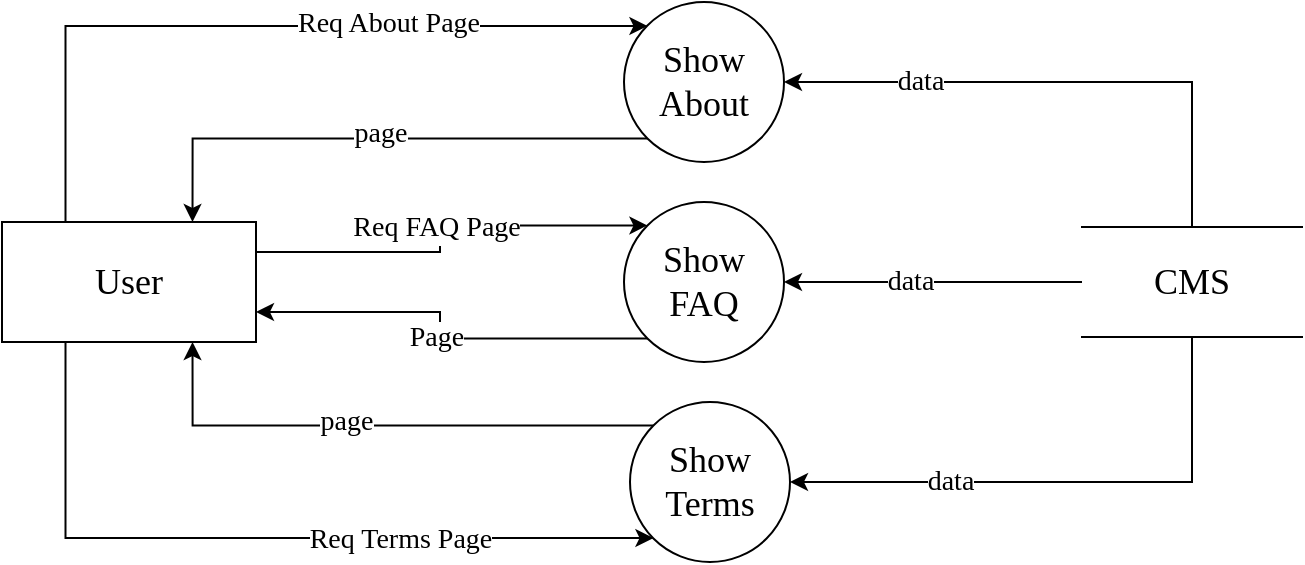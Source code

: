 <mxfile version="17.1.3" type="google"><diagram id="HeBkzXPH-GdMvk_lJBK_" name="Page-1"><mxGraphModel grid="1" gridSize="10" guides="1" tooltips="1" connect="1" arrows="1" page="1" fold="1" pageScale="1" pageWidth="827" pageHeight="1169" background="none" math="0" shadow="0"><root><mxCell id="0"/><mxCell id="1" parent="0"/><mxCell id="6l1TLSjAQP7HA2U_qRRk-19" value="" style="edgeStyle=orthogonalEdgeStyle;rounded=0;orthogonalLoop=1;jettySize=auto;html=1;fontFamily=Times New Roman;fontSize=16;entryX=0.25;entryY=1;entryDx=0;entryDy=0;exitX=1;exitY=0;exitDx=0;exitDy=0;" parent="1" edge="1"><mxGeometry relative="1" as="geometry"><mxPoint x="660" y="100" as="targetPoint"/></mxGeometry></mxCell><mxCell id="6l1TLSjAQP7HA2U_qRRk-21" style="edgeStyle=orthogonalEdgeStyle;rounded=0;orthogonalLoop=1;jettySize=auto;html=1;exitX=0.75;exitY=1;exitDx=0;exitDy=0;entryX=1;entryY=1;entryDx=0;entryDy=0;fontFamily=Times New Roman;fontSize=16;" parent="1" edge="1"><mxGeometry relative="1" as="geometry"><Array as="points"><mxPoint x="720" y="247"/></Array><mxPoint x="720" y="100" as="sourcePoint"/></mxGeometry></mxCell><mxCell id="CT9teUjzfMZrpAwWLgaj-22" style="edgeStyle=elbowEdgeStyle;rounded=0;orthogonalLoop=1;jettySize=auto;html=1;exitX=0.25;exitY=0;exitDx=0;exitDy=0;entryX=0;entryY=0;entryDx=0;entryDy=0;fontSize=14;elbow=vertical;fontFamily=Times New Roman;" parent="1" source="ppLeph98q2jPRG6dnW5D-12" target="CT9teUjzfMZrpAwWLgaj-15" edge="1"><mxGeometry relative="1" as="geometry"><Array as="points"><mxPoint x="330" y="62"/></Array></mxGeometry></mxCell><mxCell id="CT9teUjzfMZrpAwWLgaj-26" value="Req About Page" style="edgeLabel;html=1;align=center;verticalAlign=middle;resizable=0;points=[];fontSize=14;fontFamily=Times New Roman;" parent="CT9teUjzfMZrpAwWLgaj-22" connectable="0" vertex="1"><mxGeometry x="0.327" y="1" relative="1" as="geometry"><mxPoint as="offset"/></mxGeometry></mxCell><mxCell id="CT9teUjzfMZrpAwWLgaj-24" style="edgeStyle=elbowEdgeStyle;rounded=0;orthogonalLoop=1;jettySize=auto;html=1;exitX=0.25;exitY=1;exitDx=0;exitDy=0;entryX=0;entryY=1;entryDx=0;entryDy=0;fontSize=14;elbow=vertical;fontFamily=Times New Roman;" parent="1" source="ppLeph98q2jPRG6dnW5D-12" target="CT9teUjzfMZrpAwWLgaj-16" edge="1"><mxGeometry relative="1" as="geometry"><Array as="points"><mxPoint x="310" y="318"/></Array></mxGeometry></mxCell><mxCell id="CT9teUjzfMZrpAwWLgaj-27" value="Req Terms Page" style="edgeLabel;html=1;align=center;verticalAlign=middle;resizable=0;points=[];fontSize=14;fontFamily=Times New Roman;" parent="CT9teUjzfMZrpAwWLgaj-24" connectable="0" vertex="1"><mxGeometry x="0.352" y="-1" relative="1" as="geometry"><mxPoint as="offset"/></mxGeometry></mxCell><mxCell id="ppLeph98q2jPRG6dnW5D-12" value="&lt;span style=&quot;font-size: 18px&quot;&gt;User&lt;/span&gt;" style="rounded=0;whiteSpace=wrap;html=1;fontFamily=Times New Roman;" parent="1" vertex="1"><mxGeometry x="100" y="160" width="127" height="60" as="geometry"/></mxCell><mxCell id="ybVQCAMKLovBi2533NB--38" style="rounded=0;orthogonalLoop=1;jettySize=auto;html=1;exitX=0;exitY=1;exitDx=0;exitDy=0;fontSize=17;startArrow=none;startFill=0;endArrow=classic;endFill=1;entryX=1;entryY=0.75;entryDx=0;entryDy=0;edgeStyle=orthogonalEdgeStyle;fontFamily=Times New Roman;" parent="1" source="ybVQCAMKLovBi2533NB--40" target="ppLeph98q2jPRG6dnW5D-12" edge="1"><mxGeometry relative="1" as="geometry"><mxPoint x="311" y="210" as="targetPoint"/></mxGeometry></mxCell><mxCell id="ybVQCAMKLovBi2533NB--39" value="Page" style="edgeLabel;html=1;align=center;verticalAlign=middle;resizable=0;points=[];fontSize=14;fontFamily=Times New Roman;" parent="ybVQCAMKLovBi2533NB--38" connectable="0" vertex="1"><mxGeometry x="-0.83" y="2" relative="1" as="geometry"><mxPoint x="-88" y="-3" as="offset"/></mxGeometry></mxCell><mxCell id="ybVQCAMKLovBi2533NB--40" value="&lt;p&gt;&lt;font style=&quot;font-size: 18px&quot;&gt;Show FAQ&lt;/font&gt;&lt;/p&gt;" style="ellipse;whiteSpace=wrap;html=1;aspect=fixed;shadow=0;sketch=0;rotation=0;fontFamily=Times New Roman;" parent="1" vertex="1"><mxGeometry x="411" y="150" width="80" height="80" as="geometry"/></mxCell><mxCell id="ybVQCAMKLovBi2533NB--41" style="edgeStyle=orthogonalEdgeStyle;rounded=0;orthogonalLoop=1;jettySize=auto;html=1;exitX=0;exitY=0.5;exitDx=0;exitDy=0;entryX=1;entryY=0.5;entryDx=0;entryDy=0;fontSize=17;elbow=vertical;fontFamily=Times New Roman;" parent="1" source="ybVQCAMKLovBi2533NB--43" target="ybVQCAMKLovBi2533NB--40" edge="1"><mxGeometry relative="1" as="geometry"/></mxCell><mxCell id="ybVQCAMKLovBi2533NB--42" value="data" style="edgeLabel;html=1;align=center;verticalAlign=middle;resizable=0;points=[];fontSize=14;fontFamily=Times New Roman;" parent="ybVQCAMKLovBi2533NB--41" connectable="0" vertex="1"><mxGeometry x="0.16" relative="1" as="geometry"><mxPoint as="offset"/></mxGeometry></mxCell><mxCell id="CT9teUjzfMZrpAwWLgaj-18" style="edgeStyle=orthogonalEdgeStyle;rounded=0;orthogonalLoop=1;jettySize=auto;html=1;exitX=0.5;exitY=0;exitDx=0;exitDy=0;entryX=1;entryY=0.5;entryDx=0;entryDy=0;fontSize=14;fontFamily=Times New Roman;" parent="1" source="ybVQCAMKLovBi2533NB--43" target="CT9teUjzfMZrpAwWLgaj-15" edge="1"><mxGeometry relative="1" as="geometry"/></mxCell><mxCell id="CT9teUjzfMZrpAwWLgaj-21" value="data" style="edgeLabel;html=1;align=center;verticalAlign=middle;resizable=0;points=[];fontSize=14;fontFamily=Times New Roman;" parent="CT9teUjzfMZrpAwWLgaj-18" connectable="0" vertex="1"><mxGeometry x="0.508" relative="1" as="geometry"><mxPoint as="offset"/></mxGeometry></mxCell><mxCell id="CT9teUjzfMZrpAwWLgaj-19" style="edgeStyle=orthogonalEdgeStyle;rounded=0;orthogonalLoop=1;jettySize=auto;html=1;exitX=0.5;exitY=1;exitDx=0;exitDy=0;entryX=1;entryY=0.5;entryDx=0;entryDy=0;fontSize=14;fontFamily=Times New Roman;" parent="1" source="ybVQCAMKLovBi2533NB--43" target="CT9teUjzfMZrpAwWLgaj-16" edge="1"><mxGeometry relative="1" as="geometry"/></mxCell><mxCell id="CT9teUjzfMZrpAwWLgaj-20" value="data" style="edgeLabel;html=1;align=center;verticalAlign=middle;resizable=0;points=[];fontSize=14;fontFamily=Times New Roman;" parent="CT9teUjzfMZrpAwWLgaj-19" connectable="0" vertex="1"><mxGeometry x="0.415" relative="1" as="geometry"><mxPoint as="offset"/></mxGeometry></mxCell><mxCell id="ybVQCAMKLovBi2533NB--43" value="&lt;span style=&quot;font-size: 18px&quot;&gt;CMS&lt;/span&gt;" style="shape=partialRectangle;whiteSpace=wrap;html=1;left=0;right=0;fillColor=default;rounded=0;shadow=0;glass=0;sketch=0;fontFamily=Times New Roman;fontSize=16;gradientColor=none;" parent="1" vertex="1"><mxGeometry x="640" y="162.5" width="110" height="55" as="geometry"/></mxCell><mxCell id="ybVQCAMKLovBi2533NB--44" style="rounded=0;orthogonalLoop=1;jettySize=auto;html=1;entryX=0;entryY=0;entryDx=0;entryDy=0;fontSize=17;startArrow=none;startFill=0;endArrow=classic;endFill=1;exitX=1;exitY=0.25;exitDx=0;exitDy=0;edgeStyle=orthogonalEdgeStyle;fontFamily=Times New Roman;" parent="1" source="ppLeph98q2jPRG6dnW5D-12" target="ybVQCAMKLovBi2533NB--40" edge="1"><mxGeometry relative="1" as="geometry"><mxPoint x="311" y="180" as="sourcePoint"/></mxGeometry></mxCell><mxCell id="ybVQCAMKLovBi2533NB--45" value="Req FAQ Page" style="edgeLabel;html=1;align=center;verticalAlign=middle;resizable=0;points=[];fontSize=14;fontFamily=Times New Roman;" parent="ybVQCAMKLovBi2533NB--44" connectable="0" vertex="1"><mxGeometry x="0.81" y="2" relative="1" as="geometry"><mxPoint x="-86" y="3" as="offset"/></mxGeometry></mxCell><mxCell id="CT9teUjzfMZrpAwWLgaj-23" style="edgeStyle=orthogonalEdgeStyle;rounded=0;orthogonalLoop=1;jettySize=auto;elbow=vertical;html=1;exitX=0;exitY=1;exitDx=0;exitDy=0;entryX=0.75;entryY=0;entryDx=0;entryDy=0;fontSize=14;fontFamily=Times New Roman;" parent="1" source="CT9teUjzfMZrpAwWLgaj-15" target="ppLeph98q2jPRG6dnW5D-12" edge="1"><mxGeometry relative="1" as="geometry"/></mxCell><mxCell id="CT9teUjzfMZrpAwWLgaj-28" value="page" style="edgeLabel;html=1;align=center;verticalAlign=middle;resizable=0;points=[];fontSize=14;fontFamily=Times New Roman;" parent="CT9teUjzfMZrpAwWLgaj-23" connectable="0" vertex="1"><mxGeometry x="-0.006" y="-3" relative="1" as="geometry"><mxPoint as="offset"/></mxGeometry></mxCell><mxCell id="CT9teUjzfMZrpAwWLgaj-15" value="&lt;p&gt;&lt;font style=&quot;font-size: 18px&quot;&gt;Show About&lt;/font&gt;&lt;/p&gt;" style="ellipse;whiteSpace=wrap;html=1;aspect=fixed;shadow=0;sketch=0;rotation=0;fontFamily=Times New Roman;" parent="1" vertex="1"><mxGeometry x="411" y="50" width="80" height="80" as="geometry"/></mxCell><mxCell id="CT9teUjzfMZrpAwWLgaj-25" style="edgeStyle=orthogonalEdgeStyle;rounded=0;orthogonalLoop=1;jettySize=auto;elbow=vertical;html=1;exitX=0;exitY=0;exitDx=0;exitDy=0;entryX=0.75;entryY=1;entryDx=0;entryDy=0;fontSize=14;fontFamily=Times New Roman;" parent="1" source="CT9teUjzfMZrpAwWLgaj-16" target="ppLeph98q2jPRG6dnW5D-12" edge="1"><mxGeometry relative="1" as="geometry"/></mxCell><mxCell id="CT9teUjzfMZrpAwWLgaj-29" value="page" style="edgeLabel;html=1;align=center;verticalAlign=middle;resizable=0;points=[];fontSize=14;fontFamily=Times New Roman;" parent="CT9teUjzfMZrpAwWLgaj-25" connectable="0" vertex="1"><mxGeometry x="0.13" y="-2" relative="1" as="geometry"><mxPoint as="offset"/></mxGeometry></mxCell><mxCell id="CT9teUjzfMZrpAwWLgaj-16" value="&lt;p&gt;&lt;font style=&quot;font-size: 18px&quot;&gt;Show Terms&lt;/font&gt;&lt;/p&gt;" style="ellipse;whiteSpace=wrap;html=1;aspect=fixed;shadow=0;sketch=0;rotation=0;fontFamily=Times New Roman;" parent="1" vertex="1"><mxGeometry x="414" y="250" width="80" height="80" as="geometry"/></mxCell></root></mxGraphModel></diagram></mxfile>